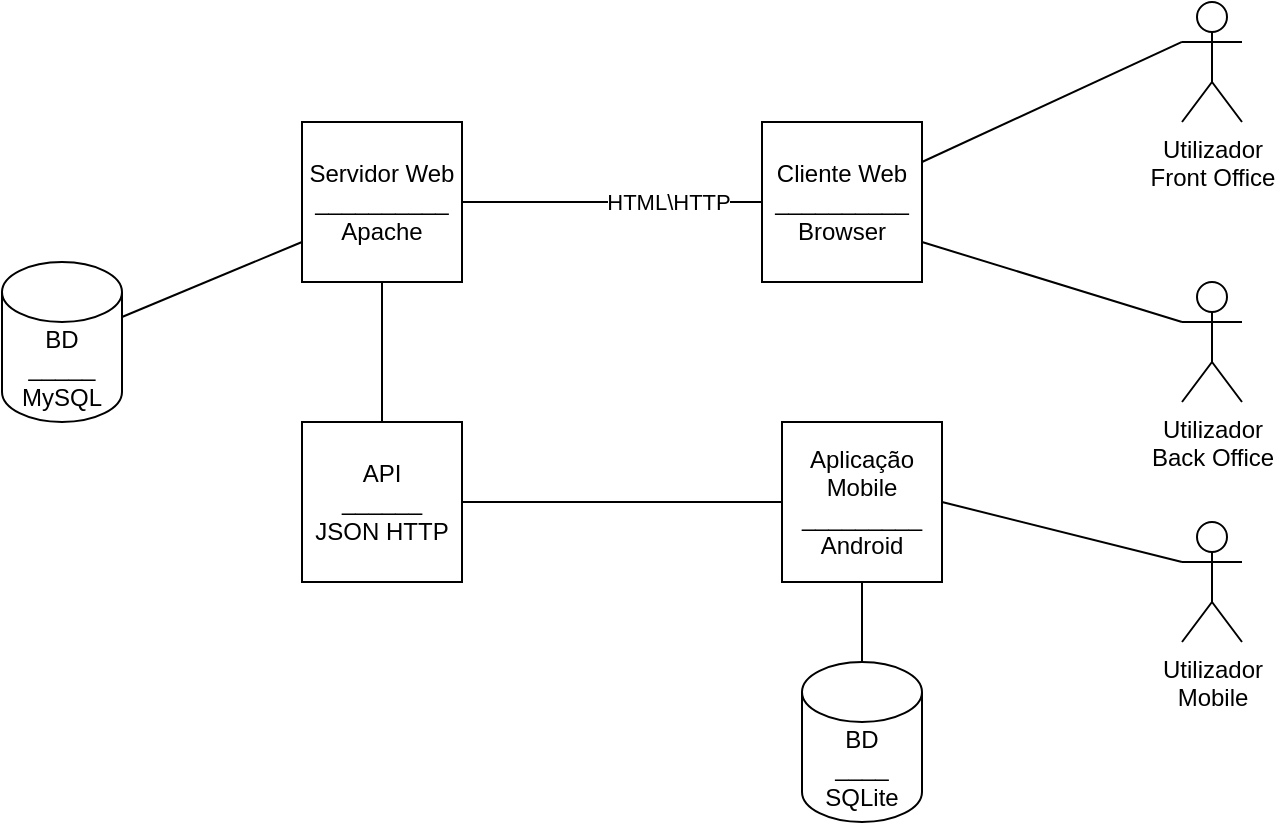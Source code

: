 <mxfile version="20.3.3" type="device"><diagram id="u65P2mHneKZH7L9C-7kL" name="Página-1"><mxGraphModel dx="1038" dy="706" grid="1" gridSize="10" guides="1" tooltips="1" connect="1" arrows="1" fold="1" page="1" pageScale="1" pageWidth="827" pageHeight="1169" math="0" shadow="0"><root><mxCell id="0"/><mxCell id="1" parent="0"/><mxCell id="M7AvYCleT-dkdrolspba-1" value="Servidor Web&lt;br&gt;__________&lt;br&gt;Apache" style="whiteSpace=wrap;html=1;aspect=fixed;" vertex="1" parent="1"><mxGeometry x="250" y="100" width="80" height="80" as="geometry"/></mxCell><mxCell id="M7AvYCleT-dkdrolspba-2" value="Cliente Web&lt;br&gt;__________&lt;br&gt;Browser" style="whiteSpace=wrap;html=1;aspect=fixed;" vertex="1" parent="1"><mxGeometry x="480" y="100" width="80" height="80" as="geometry"/></mxCell><mxCell id="M7AvYCleT-dkdrolspba-3" value="Utilizador &lt;br&gt;Front Office" style="shape=umlActor;verticalLabelPosition=bottom;verticalAlign=top;html=1;outlineConnect=0;" vertex="1" parent="1"><mxGeometry x="690" y="40" width="30" height="60" as="geometry"/></mxCell><mxCell id="M7AvYCleT-dkdrolspba-4" value="Utilizador&lt;br&gt;Back Office" style="shape=umlActor;verticalLabelPosition=bottom;verticalAlign=top;html=1;outlineConnect=0;" vertex="1" parent="1"><mxGeometry x="690" y="180" width="30" height="60" as="geometry"/></mxCell><mxCell id="M7AvYCleT-dkdrolspba-9" value="" style="endArrow=none;html=1;rounded=0;exitX=1;exitY=0.5;exitDx=0;exitDy=0;entryX=0;entryY=0.5;entryDx=0;entryDy=0;" edge="1" parent="1" source="M7AvYCleT-dkdrolspba-1" target="M7AvYCleT-dkdrolspba-2"><mxGeometry width="50" height="50" relative="1" as="geometry"><mxPoint x="390" y="360" as="sourcePoint"/><mxPoint x="440" y="310" as="targetPoint"/></mxGeometry></mxCell><mxCell id="M7AvYCleT-dkdrolspba-10" value="HTML\HTTP" style="edgeLabel;html=1;align=center;verticalAlign=middle;resizable=0;points=[];" vertex="1" connectable="0" parent="M7AvYCleT-dkdrolspba-9"><mxGeometry x="0.373" relative="1" as="geometry"><mxPoint as="offset"/></mxGeometry></mxCell><mxCell id="M7AvYCleT-dkdrolspba-11" value="" style="endArrow=none;html=1;rounded=0;exitX=1;exitY=0.25;exitDx=0;exitDy=0;entryX=0;entryY=0.333;entryDx=0;entryDy=0;entryPerimeter=0;" edge="1" parent="1" source="M7AvYCleT-dkdrolspba-2" target="M7AvYCleT-dkdrolspba-3"><mxGeometry width="50" height="50" relative="1" as="geometry"><mxPoint x="390" y="360" as="sourcePoint"/><mxPoint x="440" y="310" as="targetPoint"/></mxGeometry></mxCell><mxCell id="M7AvYCleT-dkdrolspba-12" value="" style="endArrow=none;html=1;rounded=0;exitX=1;exitY=0.75;exitDx=0;exitDy=0;entryX=0;entryY=0.333;entryDx=0;entryDy=0;entryPerimeter=0;" edge="1" parent="1" source="M7AvYCleT-dkdrolspba-2" target="M7AvYCleT-dkdrolspba-4"><mxGeometry width="50" height="50" relative="1" as="geometry"><mxPoint x="390" y="360" as="sourcePoint"/><mxPoint x="440" y="310" as="targetPoint"/></mxGeometry></mxCell><mxCell id="M7AvYCleT-dkdrolspba-13" value="BD&lt;br&gt;_____&lt;br&gt;MySQL" style="shape=cylinder3;whiteSpace=wrap;html=1;boundedLbl=1;backgroundOutline=1;size=15;" vertex="1" parent="1"><mxGeometry x="100" y="170" width="60" height="80" as="geometry"/></mxCell><mxCell id="M7AvYCleT-dkdrolspba-14" value="" style="endArrow=none;html=1;rounded=0;exitX=1;exitY=0;exitDx=0;exitDy=27.5;exitPerimeter=0;entryX=0;entryY=0.75;entryDx=0;entryDy=0;" edge="1" parent="1" source="M7AvYCleT-dkdrolspba-13" target="M7AvYCleT-dkdrolspba-1"><mxGeometry width="50" height="50" relative="1" as="geometry"><mxPoint x="390" y="340" as="sourcePoint"/><mxPoint x="440" y="290" as="targetPoint"/></mxGeometry></mxCell><mxCell id="M7AvYCleT-dkdrolspba-15" value="API&lt;br&gt;______&lt;br&gt;JSON HTTP" style="whiteSpace=wrap;html=1;aspect=fixed;" vertex="1" parent="1"><mxGeometry x="250" y="250" width="80" height="80" as="geometry"/></mxCell><mxCell id="M7AvYCleT-dkdrolspba-17" value="Aplicação Mobile&lt;br&gt;_________&lt;br&gt;Android" style="whiteSpace=wrap;html=1;aspect=fixed;" vertex="1" parent="1"><mxGeometry x="490" y="250" width="80" height="80" as="geometry"/></mxCell><mxCell id="M7AvYCleT-dkdrolspba-18" value="Utilizador &lt;br&gt;Mobile" style="shape=umlActor;verticalLabelPosition=bottom;verticalAlign=top;html=1;outlineConnect=0;" vertex="1" parent="1"><mxGeometry x="690" y="300" width="30" height="60" as="geometry"/></mxCell><mxCell id="M7AvYCleT-dkdrolspba-19" value="" style="endArrow=none;html=1;rounded=0;entryX=0.5;entryY=1;entryDx=0;entryDy=0;exitX=0.5;exitY=0;exitDx=0;exitDy=0;" edge="1" parent="1" source="M7AvYCleT-dkdrolspba-15" target="M7AvYCleT-dkdrolspba-1"><mxGeometry width="50" height="50" relative="1" as="geometry"><mxPoint x="150" y="410" as="sourcePoint"/><mxPoint x="200" y="360" as="targetPoint"/></mxGeometry></mxCell><mxCell id="M7AvYCleT-dkdrolspba-20" value="" style="endArrow=none;html=1;rounded=0;exitX=1;exitY=0.5;exitDx=0;exitDy=0;entryX=0;entryY=0.5;entryDx=0;entryDy=0;" edge="1" parent="1" source="M7AvYCleT-dkdrolspba-15" target="M7AvYCleT-dkdrolspba-17"><mxGeometry width="50" height="50" relative="1" as="geometry"><mxPoint x="364" y="410" as="sourcePoint"/><mxPoint x="414" y="360" as="targetPoint"/></mxGeometry></mxCell><mxCell id="M7AvYCleT-dkdrolspba-21" value="" style="endArrow=none;html=1;rounded=0;entryX=1;entryY=0.5;entryDx=0;entryDy=0;exitX=0;exitY=0.333;exitDx=0;exitDy=0;exitPerimeter=0;" edge="1" parent="1" source="M7AvYCleT-dkdrolspba-18" target="M7AvYCleT-dkdrolspba-17"><mxGeometry width="50" height="50" relative="1" as="geometry"><mxPoint x="364" y="490" as="sourcePoint"/><mxPoint x="414" y="440" as="targetPoint"/></mxGeometry></mxCell><mxCell id="M7AvYCleT-dkdrolspba-22" value="BD&lt;br&gt;____&lt;br&gt;SQLite" style="shape=cylinder3;whiteSpace=wrap;html=1;boundedLbl=1;backgroundOutline=1;size=15;" vertex="1" parent="1"><mxGeometry x="500" y="370" width="60" height="80" as="geometry"/></mxCell><mxCell id="M7AvYCleT-dkdrolspba-23" value="" style="endArrow=none;html=1;rounded=0;exitX=0.5;exitY=1;exitDx=0;exitDy=0;entryX=0.5;entryY=0;entryDx=0;entryDy=0;entryPerimeter=0;" edge="1" parent="1" source="M7AvYCleT-dkdrolspba-17" target="M7AvYCleT-dkdrolspba-22"><mxGeometry width="50" height="50" relative="1" as="geometry"><mxPoint x="390" y="290" as="sourcePoint"/><mxPoint x="440" y="240" as="targetPoint"/></mxGeometry></mxCell></root></mxGraphModel></diagram></mxfile>